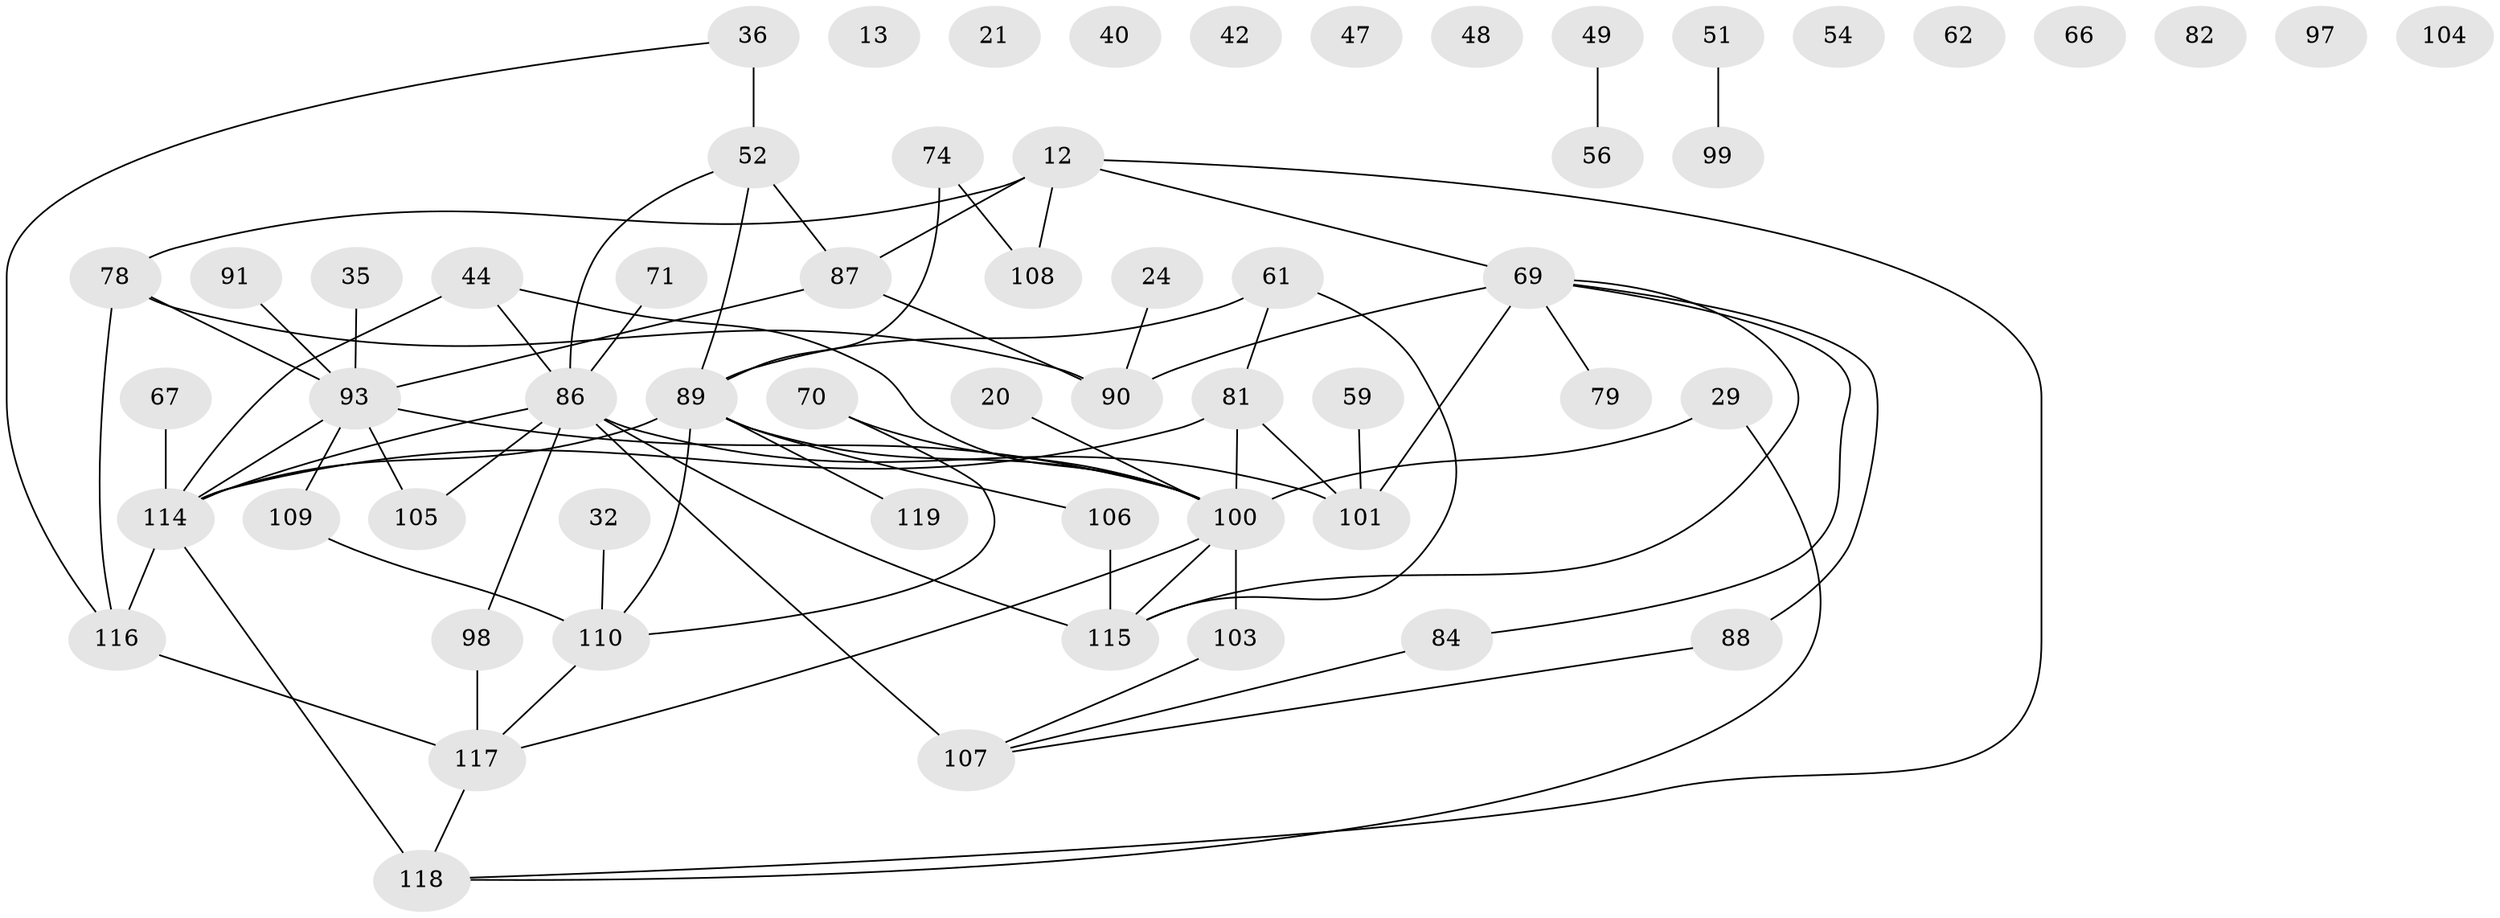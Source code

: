 // original degree distribution, {4: 0.11764705882352941, 2: 0.2605042016806723, 3: 0.20168067226890757, 5: 0.06722689075630252, 6: 0.05042016806722689, 0: 0.10084033613445378, 1: 0.18487394957983194, 7: 0.01680672268907563}
// Generated by graph-tools (version 1.1) at 2025/40/03/09/25 04:40:36]
// undirected, 59 vertices, 75 edges
graph export_dot {
graph [start="1"]
  node [color=gray90,style=filled];
  12 [super="+3"];
  13;
  20;
  21;
  24;
  29;
  32;
  35;
  36;
  40;
  42;
  44;
  47;
  48;
  49;
  51;
  52 [super="+8"];
  54;
  56;
  59;
  61;
  62;
  66;
  67;
  69 [super="+65+28"];
  70;
  71;
  74;
  78 [super="+75"];
  79;
  81 [super="+50"];
  82;
  84 [super="+72"];
  86 [super="+39+53+58"];
  87;
  88;
  89 [super="+34+45"];
  90;
  91;
  93 [super="+92+9+63+83"];
  97;
  98;
  99;
  100 [super="+2+94"];
  101 [super="+31"];
  103;
  104;
  105 [super="+73+77"];
  106;
  107 [super="+95"];
  108;
  109;
  110 [super="+68+33"];
  114 [super="+4+85+96"];
  115 [super="+23"];
  116 [super="+14+113"];
  117 [super="+112+80"];
  118;
  119;
  12 -- 87;
  12 -- 108;
  12 -- 118;
  12 -- 69 [weight=2];
  12 -- 78 [weight=2];
  20 -- 100;
  24 -- 90;
  29 -- 118;
  29 -- 100;
  32 -- 110;
  35 -- 93;
  36 -- 52 [weight=2];
  36 -- 116;
  44 -- 114;
  44 -- 86 [weight=2];
  44 -- 100;
  49 -- 56;
  51 -- 99;
  52 -- 87 [weight=2];
  52 -- 89 [weight=2];
  52 -- 86;
  59 -- 101;
  61 -- 81;
  61 -- 115;
  61 -- 89;
  67 -- 114;
  69 -- 79;
  69 -- 88;
  69 -- 101;
  69 -- 115;
  69 -- 90;
  69 -- 84;
  70 -- 110;
  70 -- 100;
  71 -- 86;
  74 -- 108;
  74 -- 89;
  78 -- 90;
  78 -- 93;
  78 -- 116;
  81 -- 114;
  81 -- 101;
  81 -- 100 [weight=2];
  84 -- 107;
  86 -- 98;
  86 -- 115;
  86 -- 107 [weight=3];
  86 -- 101;
  86 -- 105;
  86 -- 114;
  87 -- 90;
  87 -- 93;
  88 -- 107;
  89 -- 106;
  89 -- 110 [weight=3];
  89 -- 100 [weight=3];
  89 -- 114 [weight=2];
  89 -- 119;
  91 -- 93;
  93 -- 109;
  93 -- 105;
  93 -- 114;
  93 -- 100;
  98 -- 117;
  100 -- 103;
  100 -- 115;
  100 -- 117;
  103 -- 107;
  106 -- 115;
  109 -- 110;
  110 -- 117;
  114 -- 118 [weight=3];
  114 -- 116;
  116 -- 117;
  117 -- 118;
}
